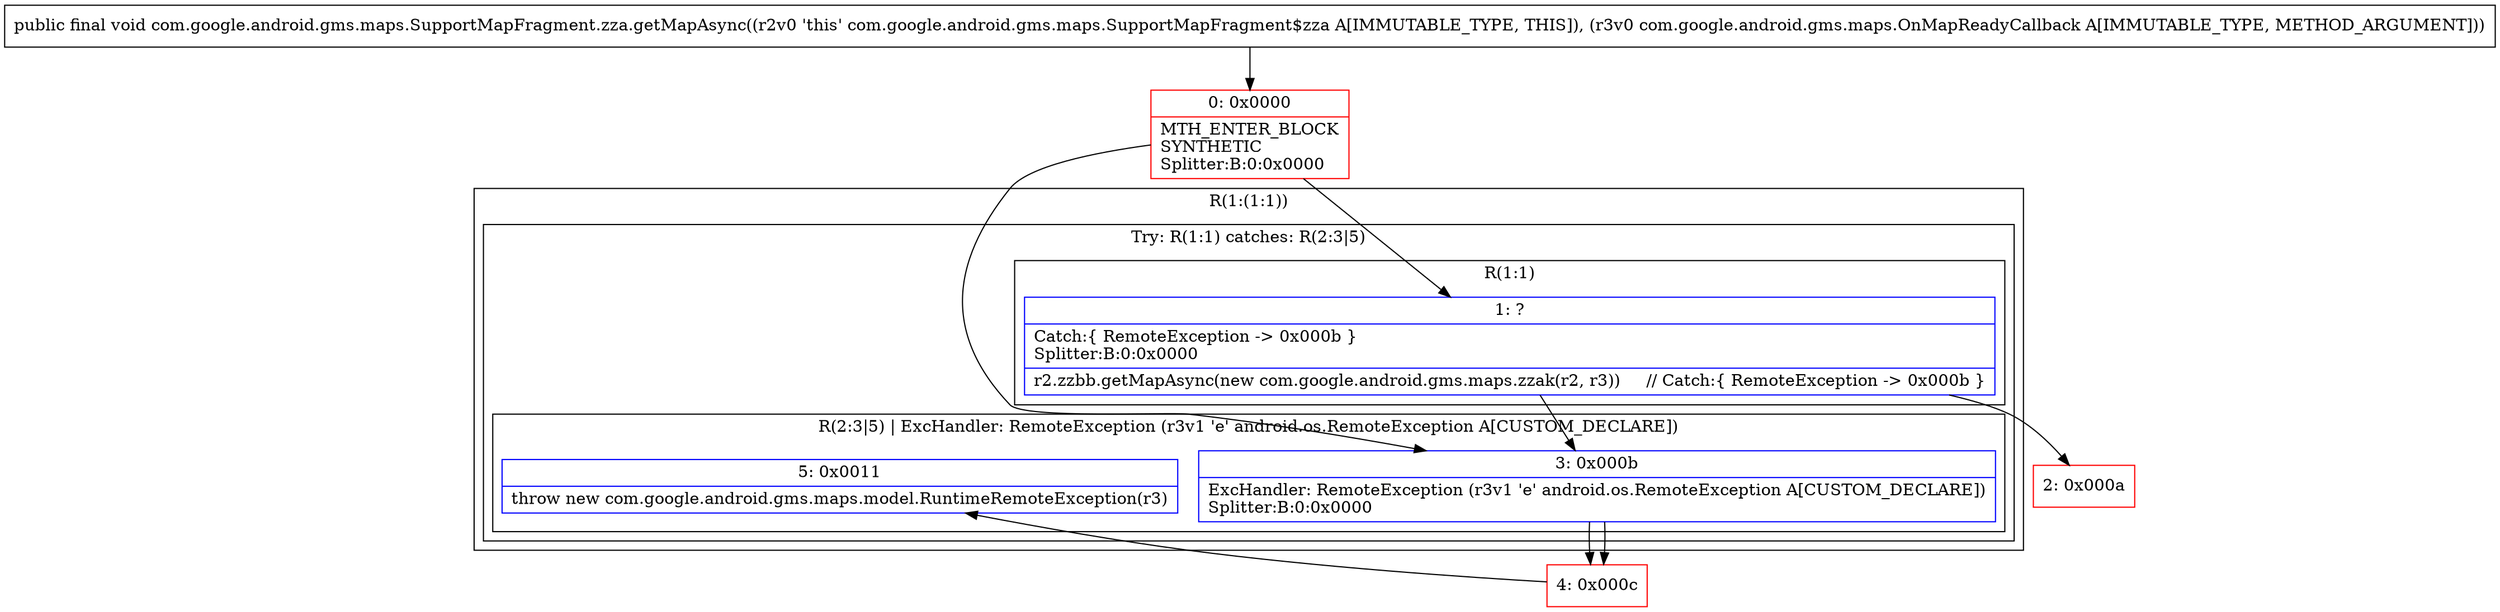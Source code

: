 digraph "CFG forcom.google.android.gms.maps.SupportMapFragment.zza.getMapAsync(Lcom\/google\/android\/gms\/maps\/OnMapReadyCallback;)V" {
subgraph cluster_Region_1921102044 {
label = "R(1:(1:1))";
node [shape=record,color=blue];
subgraph cluster_TryCatchRegion_704007439 {
label = "Try: R(1:1) catches: R(2:3|5)";
node [shape=record,color=blue];
subgraph cluster_Region_1451059805 {
label = "R(1:1)";
node [shape=record,color=blue];
Node_1 [shape=record,label="{1\:\ ?|Catch:\{ RemoteException \-\> 0x000b \}\lSplitter:B:0:0x0000\l|r2.zzbb.getMapAsync(new com.google.android.gms.maps.zzak(r2, r3))     \/\/ Catch:\{ RemoteException \-\> 0x000b \}\l}"];
}
subgraph cluster_Region_1662471168 {
label = "R(2:3|5) | ExcHandler: RemoteException (r3v1 'e' android.os.RemoteException A[CUSTOM_DECLARE])\l";
node [shape=record,color=blue];
Node_3 [shape=record,label="{3\:\ 0x000b|ExcHandler: RemoteException (r3v1 'e' android.os.RemoteException A[CUSTOM_DECLARE])\lSplitter:B:0:0x0000\l}"];
Node_5 [shape=record,label="{5\:\ 0x0011|throw new com.google.android.gms.maps.model.RuntimeRemoteException(r3)\l}"];
}
}
}
subgraph cluster_Region_1662471168 {
label = "R(2:3|5) | ExcHandler: RemoteException (r3v1 'e' android.os.RemoteException A[CUSTOM_DECLARE])\l";
node [shape=record,color=blue];
Node_3 [shape=record,label="{3\:\ 0x000b|ExcHandler: RemoteException (r3v1 'e' android.os.RemoteException A[CUSTOM_DECLARE])\lSplitter:B:0:0x0000\l}"];
Node_5 [shape=record,label="{5\:\ 0x0011|throw new com.google.android.gms.maps.model.RuntimeRemoteException(r3)\l}"];
}
Node_0 [shape=record,color=red,label="{0\:\ 0x0000|MTH_ENTER_BLOCK\lSYNTHETIC\lSplitter:B:0:0x0000\l}"];
Node_2 [shape=record,color=red,label="{2\:\ 0x000a}"];
Node_4 [shape=record,color=red,label="{4\:\ 0x000c}"];
MethodNode[shape=record,label="{public final void com.google.android.gms.maps.SupportMapFragment.zza.getMapAsync((r2v0 'this' com.google.android.gms.maps.SupportMapFragment$zza A[IMMUTABLE_TYPE, THIS]), (r3v0 com.google.android.gms.maps.OnMapReadyCallback A[IMMUTABLE_TYPE, METHOD_ARGUMENT])) }"];
MethodNode -> Node_0;
Node_1 -> Node_2;
Node_1 -> Node_3;
Node_3 -> Node_4;
Node_3 -> Node_4;
Node_0 -> Node_1;
Node_0 -> Node_3;
Node_4 -> Node_5;
}

